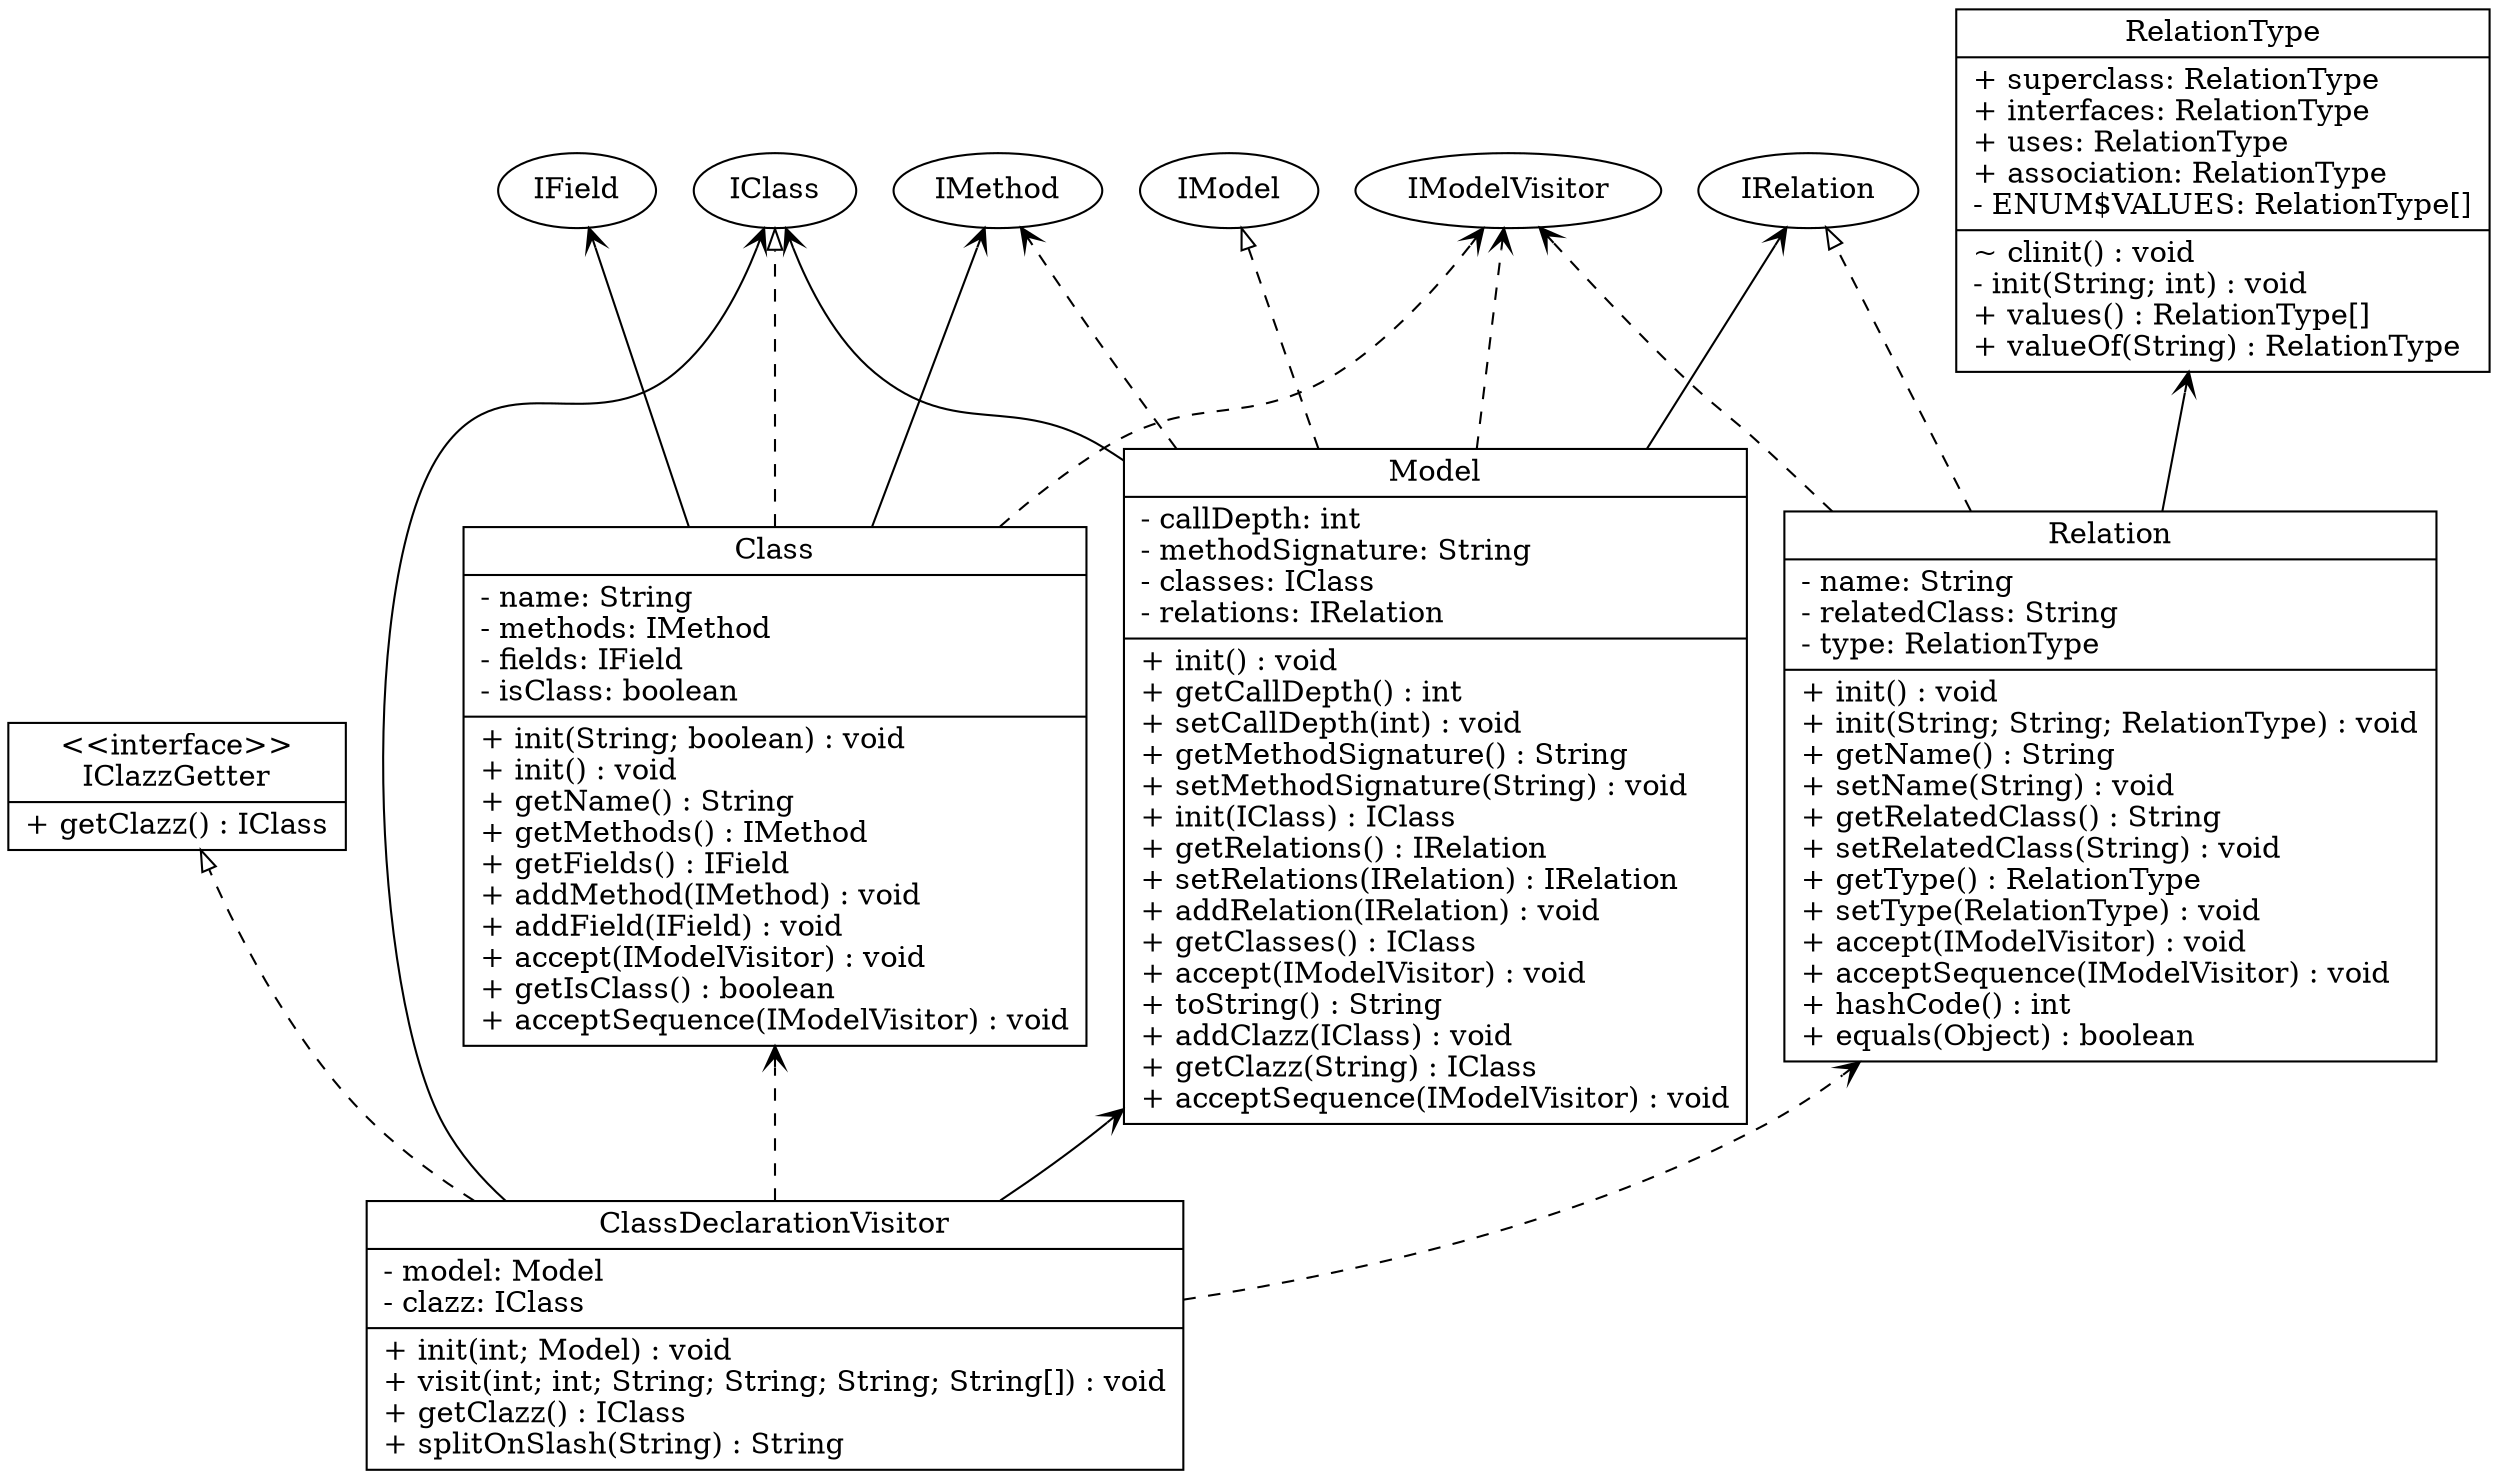digraph model{
rankdir = BT;
ClassDeclarationVisitor [
shape="record",
label = "{ClassDeclarationVisitor| - model: Model\l- clazz: IClass\l|+ init(int; Model) : void\l+ visit(int; int; String; String; String; String[]) : void\l+ getClazz() : IClass\l+ splitOnSlash(String) : String\l}"
];

IClazzGetter [
shape="record",
label = "{\<\<interface\>\>\nIClazzGetter| + getClazz() : IClass\l}"
];

Model [
shape="record",
label = "{Model| - callDepth: int\l- methodSignature: String\l- classes: IClass\l- relations: IRelation\l|+ init() : void\l+ getCallDepth() : int\l+ setCallDepth(int) : void\l+ getMethodSignature() : String\l+ setMethodSignature(String) : void\l+ init(IClass) : IClass\l+ getRelations() : IRelation\l+ setRelations(IRelation) : IRelation\l+ addRelation(IRelation) : void\l+ getClasses() : IClass\l+ accept(IModelVisitor) : void\l+ toString() : String\l+ addClazz(IClass) : void\l+ getClazz(String) : IClass\l+ acceptSequence(IModelVisitor) : void\l}"
];

Class [
shape="record",
label = "{Class| - name: String\l- methods: IMethod\l- fields: IField\l- isClass: boolean\l|+ init(String; boolean) : void\l+ init() : void\l+ getName() : String\l+ getMethods() : IMethod\l+ getFields() : IField\l+ addMethod(IMethod) : void\l+ addField(IField) : void\l+ accept(IModelVisitor) : void\l+ getIsClass() : boolean\l+ acceptSequence(IModelVisitor) : void\l}"
];

Relation [
shape="record",
label = "{Relation| - name: String\l- relatedClass: String\l- type: RelationType\l|+ init() : void\l+ init(String; String; RelationType) : void\l+ getName() : String\l+ setName(String) : void\l+ getRelatedClass() : String\l+ setRelatedClass(String) : void\l+ getType() : RelationType\l+ setType(RelationType) : void\l+ accept(IModelVisitor) : void\l+ acceptSequence(IModelVisitor) : void\l+ hashCode() : int\l+ equals(Object) : boolean\l}"
];

RelationType [
shape="record",
label = "{RelationType| + superclass: RelationType\l+ interfaces: RelationType\l+ uses: RelationType\l+ association: RelationType\l- ENUM$VALUES: RelationType[]\l|~ clinit() : void\l- init(String; int) : void\l+ values() : RelationType[]\l+ valueOf(String) : RelationType\l}"
];

//writing relations between classes now
ClassDeclarationVisitor -> IClazzGetter [arrowhead = "empty", style = "dashed"];
ClassDeclarationVisitor -> Model [arrowhead = "vee"];
ClassDeclarationVisitor -> IClass [arrowhead = "vee"];
ClassDeclarationVisitor -> Class [arrowhead = "vee", style = "dashed"];
ClassDeclarationVisitor -> Relation [arrowhead = "vee", style = "dashed"];
Model -> IModel [arrowhead = "empty", style = "dashed"];
Model -> IClass [arrowhead = "vee"];
Model -> IRelation [arrowhead = "vee"];
Model -> IModelVisitor [arrowhead = "vee", style = "dashed"];
Model -> IMethod [arrowhead = "vee", style = "dashed"];
Class -> IClass [arrowhead = "empty", style = "dashed"];
Class -> IMethod [arrowhead = "vee"];
Class -> IField [arrowhead = "vee"];
Class -> IModelVisitor [arrowhead = "vee", style = "dashed"];
Relation -> IRelation [arrowhead = "empty", style = "dashed"];
Relation -> RelationType [arrowhead = "vee"];
Relation -> IModelVisitor [arrowhead = "vee", style = "dashed"];
}